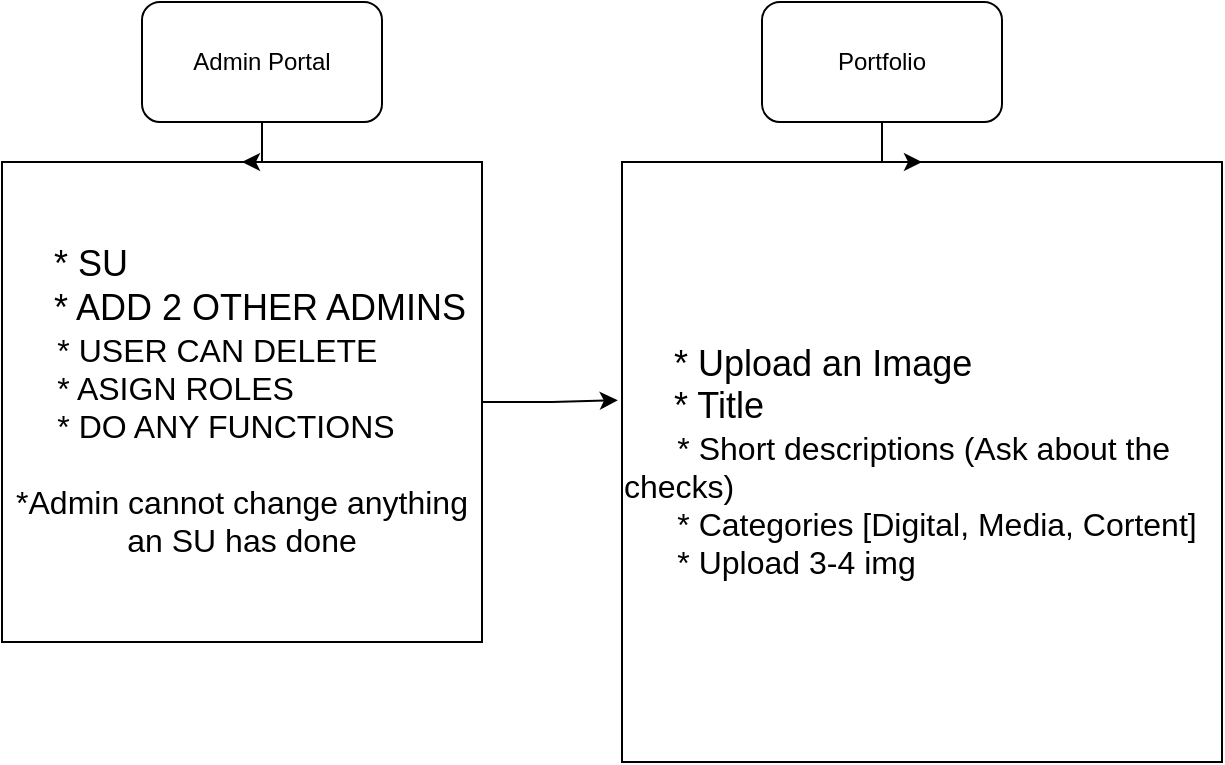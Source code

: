 <mxfile version="24.6.5" type="github">
  <diagram name="Page-1" id="tkDCSld6iGUeG8eWS53I">
    <mxGraphModel dx="880" dy="434" grid="1" gridSize="10" guides="1" tooltips="1" connect="1" arrows="1" fold="1" page="1" pageScale="1" pageWidth="850" pageHeight="1100" math="0" shadow="0">
      <root>
        <mxCell id="0" />
        <mxCell id="1" parent="0" />
        <mxCell id="lsh4avZ4pkzFFOOrqLT7-1" value="&lt;div style=&quot;text-align: left;&quot;&gt;&lt;span style=&quot;font-size: 18px; background-color: initial;&quot;&gt;&amp;nbsp; &amp;nbsp; &amp;nbsp;* SU&lt;/span&gt;&lt;/div&gt;&lt;div style=&quot;text-align: left;&quot;&gt;&lt;font style=&quot;font-size: 18px;&quot;&gt;&amp;nbsp; &amp;nbsp; &amp;nbsp;* ADD 2 OTHER ADMINS&lt;/font&gt;&lt;/div&gt;&lt;div style=&quot;text-align: left;&quot;&gt;&lt;font size=&quot;3&quot;&gt;&amp;nbsp; &amp;nbsp; &amp;nbsp; * USER CAN DELETE&lt;/font&gt;&lt;/div&gt;&lt;div style=&quot;text-align: left;&quot;&gt;&lt;font size=&quot;3&quot;&gt;&amp;nbsp; &amp;nbsp; &amp;nbsp; * ASIGN ROLES&lt;/font&gt;&lt;/div&gt;&lt;div style=&quot;text-align: left;&quot;&gt;&lt;font size=&quot;3&quot;&gt;&amp;nbsp; &amp;nbsp; &amp;nbsp; * DO ANY FUNCTIONS&lt;/font&gt;&lt;/div&gt;&lt;div style=&quot;text-align: left;&quot;&gt;&lt;font size=&quot;3&quot;&gt;&lt;br&gt;&lt;/font&gt;&lt;/div&gt;&lt;div&gt;&lt;font size=&quot;3&quot;&gt;*Admin cannot change anything an SU has done&lt;/font&gt;&lt;/div&gt;" style="whiteSpace=wrap;html=1;aspect=fixed;" vertex="1" parent="1">
          <mxGeometry x="60" y="90" width="240" height="240" as="geometry" />
        </mxCell>
        <mxCell id="lsh4avZ4pkzFFOOrqLT7-4" style="edgeStyle=orthogonalEdgeStyle;rounded=0;orthogonalLoop=1;jettySize=auto;html=1;" edge="1" parent="1" source="lsh4avZ4pkzFFOOrqLT7-3" target="lsh4avZ4pkzFFOOrqLT7-1">
          <mxGeometry relative="1" as="geometry" />
        </mxCell>
        <mxCell id="lsh4avZ4pkzFFOOrqLT7-3" value="Admin Portal" style="rounded=1;whiteSpace=wrap;html=1;" vertex="1" parent="1">
          <mxGeometry x="130" y="10" width="120" height="60" as="geometry" />
        </mxCell>
        <mxCell id="lsh4avZ4pkzFFOOrqLT7-5" value="&lt;div style=&quot;text-align: left;&quot;&gt;&lt;span style=&quot;font-size: 18px; background-color: initial;&quot;&gt;&amp;nbsp; &amp;nbsp; &amp;nbsp;* Upload an Image&lt;/span&gt;&lt;/div&gt;&lt;div style=&quot;text-align: left;&quot;&gt;&lt;font style=&quot;font-size: 18px;&quot;&gt;&amp;nbsp; &amp;nbsp; &amp;nbsp;* Title&lt;/font&gt;&lt;/div&gt;&lt;div style=&quot;text-align: left;&quot;&gt;&lt;font size=&quot;3&quot;&gt;&amp;nbsp; &amp;nbsp; &amp;nbsp; * Short descriptions (Ask about the checks)&lt;/font&gt;&lt;/div&gt;&lt;div style=&quot;text-align: left;&quot;&gt;&lt;font size=&quot;3&quot;&gt;&amp;nbsp; &amp;nbsp; &amp;nbsp; * Categories [Digital, Media, Cortent]&lt;/font&gt;&lt;/div&gt;&lt;div style=&quot;text-align: left;&quot;&gt;&lt;font size=&quot;3&quot;&gt;&amp;nbsp; &amp;nbsp; &amp;nbsp; * Upload 3-4 img&lt;/font&gt;&lt;/div&gt;" style="whiteSpace=wrap;html=1;aspect=fixed;" vertex="1" parent="1">
          <mxGeometry x="370" y="90" width="300" height="300" as="geometry" />
        </mxCell>
        <mxCell id="lsh4avZ4pkzFFOOrqLT7-6" style="edgeStyle=orthogonalEdgeStyle;rounded=0;orthogonalLoop=1;jettySize=auto;html=1;" edge="1" parent="1" source="lsh4avZ4pkzFFOOrqLT7-7" target="lsh4avZ4pkzFFOOrqLT7-5">
          <mxGeometry relative="1" as="geometry" />
        </mxCell>
        <mxCell id="lsh4avZ4pkzFFOOrqLT7-7" value="Portfolio" style="rounded=1;whiteSpace=wrap;html=1;" vertex="1" parent="1">
          <mxGeometry x="440" y="10" width="120" height="60" as="geometry" />
        </mxCell>
        <mxCell id="lsh4avZ4pkzFFOOrqLT7-8" style="edgeStyle=orthogonalEdgeStyle;rounded=0;orthogonalLoop=1;jettySize=auto;html=1;entryX=-0.007;entryY=0.397;entryDx=0;entryDy=0;entryPerimeter=0;" edge="1" parent="1" source="lsh4avZ4pkzFFOOrqLT7-1" target="lsh4avZ4pkzFFOOrqLT7-5">
          <mxGeometry relative="1" as="geometry" />
        </mxCell>
      </root>
    </mxGraphModel>
  </diagram>
</mxfile>
